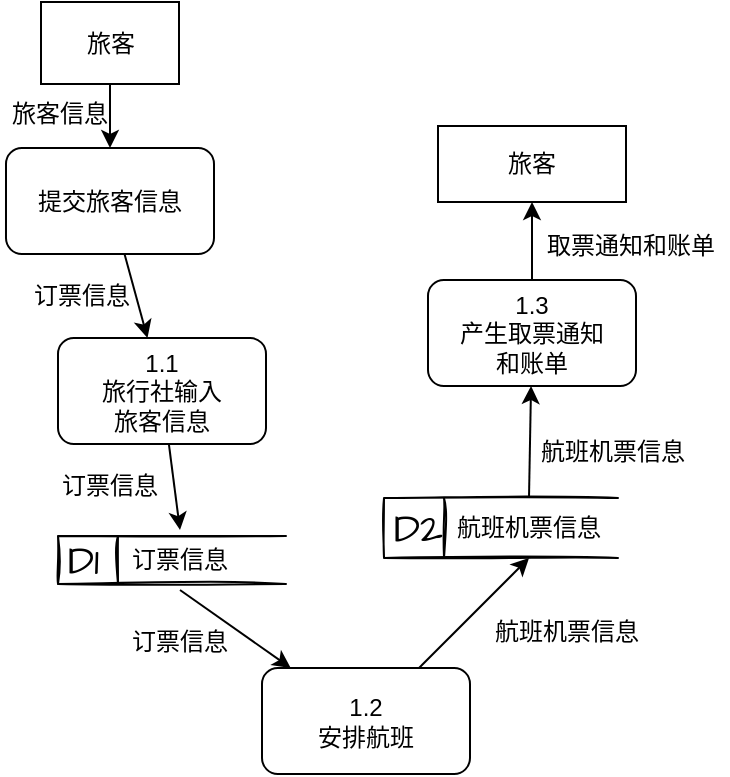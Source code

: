<mxfile version="15.5.9" type="github">
  <diagram id="wdrptpTexhbbz7bgi9wr" name="Page-1">
    <mxGraphModel dx="695" dy="544" grid="0" gridSize="10" guides="1" tooltips="1" connect="1" arrows="1" fold="1" page="1" pageScale="1" pageWidth="827" pageHeight="1169" math="0" shadow="0">
      <root>
        <mxCell id="0" />
        <mxCell id="1" parent="0" />
        <mxCell id="lGTRv1oV0zcjMJQc9zW4-22" value="" style="edgeStyle=none;rounded=0;orthogonalLoop=1;jettySize=auto;html=1;" parent="1" source="lGTRv1oV0zcjMJQc9zW4-1" target="lGTRv1oV0zcjMJQc9zW4-3" edge="1">
          <mxGeometry relative="1" as="geometry" />
        </mxCell>
        <mxCell id="lGTRv1oV0zcjMJQc9zW4-1" value="旅客" style="rounded=0;whiteSpace=wrap;html=1;" parent="1" vertex="1">
          <mxGeometry x="214.5" y="22" width="69" height="41" as="geometry" />
        </mxCell>
        <mxCell id="lGTRv1oV0zcjMJQc9zW4-23" value="" style="edgeStyle=none;rounded=0;orthogonalLoop=1;jettySize=auto;html=1;" parent="1" source="lGTRv1oV0zcjMJQc9zW4-3" target="lGTRv1oV0zcjMJQc9zW4-4" edge="1">
          <mxGeometry relative="1" as="geometry" />
        </mxCell>
        <mxCell id="lGTRv1oV0zcjMJQc9zW4-3" value="提交旅客信息" style="rounded=1;whiteSpace=wrap;html=1;" parent="1" vertex="1">
          <mxGeometry x="197" y="95" width="104" height="53" as="geometry" />
        </mxCell>
        <mxCell id="lGTRv1oV0zcjMJQc9zW4-15" value="" style="edgeStyle=none;rounded=0;orthogonalLoop=1;jettySize=auto;html=1;entryX=0.5;entryY=0;entryDx=0;entryDy=0;" parent="1" source="lGTRv1oV0zcjMJQc9zW4-4" target="rODbVlpMU-h6_B07cqhU-3" edge="1">
          <mxGeometry relative="1" as="geometry">
            <mxPoint x="284.865" y="281" as="targetPoint" />
          </mxGeometry>
        </mxCell>
        <mxCell id="lGTRv1oV0zcjMJQc9zW4-4" value="1.1&lt;br&gt;旅行社输入&lt;br&gt;&lt;span style=&quot;color: rgba(0 , 0 , 0 , 0) ; font-family: monospace ; font-size: 0px&quot;&gt;%3CmxGraphModel%3E%3Croot%3E%3CmxCell%20id%3D%220%22%2F%3E%3CmxCell%20id%3D%221%22%20parent%3D%220%22%2F%3E%3CmxCell%20id%3D%222%22%20value%3D%22%E6%8F%90%E4%BA%A4%E6%97%85%E5%AE%A2%E4%BF%A1%E6%81%AF%22%20style%3D%22rounded%3D1%3BwhiteSpace%3Dwrap%3Bhtml%3D1%3B%22%20vertex%3D%221%22%20parent%3D%221%22%3E%3CmxGeometry%20x%3D%22217%22%20y%3D%2271%22%20width%3D%22104%22%20height%3D%2253%22%20as%3D%22geometry%22%2F%3E%3C%2FmxCell%3E%3C%2Froot%3E%3C%2FmxGraphModel%3E&lt;/span&gt;旅客信息" style="rounded=1;whiteSpace=wrap;html=1;" parent="1" vertex="1">
          <mxGeometry x="223" y="190" width="104" height="53" as="geometry" />
        </mxCell>
        <mxCell id="lGTRv1oV0zcjMJQc9zW4-17" value="" style="edgeStyle=none;rounded=0;orthogonalLoop=1;jettySize=auto;html=1;entryX=0.5;entryY=1;entryDx=0;entryDy=0;" parent="1" source="lGTRv1oV0zcjMJQc9zW4-5" target="rODbVlpMU-h6_B07cqhU-7" edge="1">
          <mxGeometry relative="1" as="geometry">
            <mxPoint x="435.026" y="308" as="targetPoint" />
          </mxGeometry>
        </mxCell>
        <mxCell id="lGTRv1oV0zcjMJQc9zW4-5" value="1.2&lt;br&gt;安排航班" style="rounded=1;whiteSpace=wrap;html=1;" parent="1" vertex="1">
          <mxGeometry x="325" y="355" width="104" height="53" as="geometry" />
        </mxCell>
        <mxCell id="lGTRv1oV0zcjMJQc9zW4-16" value="" style="edgeStyle=none;rounded=0;orthogonalLoop=1;jettySize=auto;html=1;exitX=0.5;exitY=1;exitDx=0;exitDy=0;" parent="1" source="rODbVlpMU-h6_B07cqhU-3" target="lGTRv1oV0zcjMJQc9zW4-5" edge="1">
          <mxGeometry relative="1" as="geometry">
            <mxPoint x="310.806" y="322" as="sourcePoint" />
          </mxGeometry>
        </mxCell>
        <mxCell id="lGTRv1oV0zcjMJQc9zW4-18" value="" style="edgeStyle=none;rounded=0;orthogonalLoop=1;jettySize=auto;html=1;exitX=0.5;exitY=0;exitDx=0;exitDy=0;" parent="1" source="rODbVlpMU-h6_B07cqhU-7" target="lGTRv1oV0zcjMJQc9zW4-10" edge="1">
          <mxGeometry relative="1" as="geometry">
            <mxPoint x="453.737" y="265" as="sourcePoint" />
          </mxGeometry>
        </mxCell>
        <mxCell id="lGTRv1oV0zcjMJQc9zW4-12" value="" style="edgeStyle=orthogonalEdgeStyle;rounded=0;orthogonalLoop=1;jettySize=auto;html=1;" parent="1" source="lGTRv1oV0zcjMJQc9zW4-10" target="lGTRv1oV0zcjMJQc9zW4-11" edge="1">
          <mxGeometry relative="1" as="geometry" />
        </mxCell>
        <mxCell id="lGTRv1oV0zcjMJQc9zW4-10" value="1.3&lt;br&gt;产生取票通知&lt;br&gt;和账单" style="rounded=1;whiteSpace=wrap;html=1;" parent="1" vertex="1">
          <mxGeometry x="408" y="161" width="104" height="53" as="geometry" />
        </mxCell>
        <mxCell id="lGTRv1oV0zcjMJQc9zW4-11" value="旅客" style="rounded=0;whiteSpace=wrap;html=1;" parent="1" vertex="1">
          <mxGeometry x="413" y="84" width="94" height="38" as="geometry" />
        </mxCell>
        <mxCell id="lGTRv1oV0zcjMJQc9zW4-24" value="旅客信息" style="text;html=1;strokeColor=none;fillColor=none;align=center;verticalAlign=middle;whiteSpace=wrap;rounded=0;" parent="1" vertex="1">
          <mxGeometry x="194" y="63" width="60" height="30" as="geometry" />
        </mxCell>
        <mxCell id="lGTRv1oV0zcjMJQc9zW4-25" value="订票信息" style="text;html=1;strokeColor=none;fillColor=none;align=center;verticalAlign=middle;whiteSpace=wrap;rounded=0;" parent="1" vertex="1">
          <mxGeometry x="205" y="154" width="60" height="30" as="geometry" />
        </mxCell>
        <mxCell id="lGTRv1oV0zcjMJQc9zW4-26" value="订票信息" style="text;html=1;strokeColor=none;fillColor=none;align=center;verticalAlign=middle;whiteSpace=wrap;rounded=0;" parent="1" vertex="1">
          <mxGeometry x="219" y="249" width="60" height="30" as="geometry" />
        </mxCell>
        <mxCell id="lGTRv1oV0zcjMJQc9zW4-27" value="订票信息" style="text;html=1;strokeColor=none;fillColor=none;align=center;verticalAlign=middle;whiteSpace=wrap;rounded=0;" parent="1" vertex="1">
          <mxGeometry x="254" y="327" width="60" height="30" as="geometry" />
        </mxCell>
        <mxCell id="lGTRv1oV0zcjMJQc9zW4-28" value="航班机票信息" style="text;html=1;strokeColor=none;fillColor=none;align=center;verticalAlign=middle;whiteSpace=wrap;rounded=0;" parent="1" vertex="1">
          <mxGeometry x="433" y="322" width="89" height="30" as="geometry" />
        </mxCell>
        <mxCell id="lGTRv1oV0zcjMJQc9zW4-29" value="航班机票信息" style="text;html=1;strokeColor=none;fillColor=none;align=center;verticalAlign=middle;whiteSpace=wrap;rounded=0;" parent="1" vertex="1">
          <mxGeometry x="456" y="232" width="89" height="30" as="geometry" />
        </mxCell>
        <mxCell id="lGTRv1oV0zcjMJQc9zW4-30" value="取票通知和账单" style="text;html=1;strokeColor=none;fillColor=none;align=center;verticalAlign=middle;whiteSpace=wrap;rounded=0;" parent="1" vertex="1">
          <mxGeometry x="461" y="129" width="97" height="30" as="geometry" />
        </mxCell>
        <mxCell id="rODbVlpMU-h6_B07cqhU-1" value="D1" style="html=1;dashed=0;whitespace=wrap;shape=mxgraph.dfd.dataStoreID;align=left;spacingLeft=3;points=[[0,0],[0.5,0],[1,0],[0,0.5],[1,0.5],[0,1],[0.5,1],[1,1]];sketch=1;hachureGap=4;pointerEvents=0;fontFamily=Architects Daughter;fontSource=https%3A%2F%2Ffonts.googleapis.com%2Fcss%3Ffamily%3DArchitects%2BDaughter;fontSize=20;" vertex="1" parent="1">
          <mxGeometry x="223" y="289" width="114" height="24" as="geometry" />
        </mxCell>
        <mxCell id="rODbVlpMU-h6_B07cqhU-3" value="订票信息" style="text;html=1;strokeColor=none;fillColor=none;align=center;verticalAlign=middle;whiteSpace=wrap;rounded=0;" vertex="1" parent="1">
          <mxGeometry x="254" y="286" width="60" height="30" as="geometry" />
        </mxCell>
        <mxCell id="rODbVlpMU-h6_B07cqhU-5" value="D2" style="html=1;dashed=0;whitespace=wrap;shape=mxgraph.dfd.dataStoreID;align=left;spacingLeft=3;points=[[0,0],[0.5,0],[1,0],[0,0.5],[1,0.5],[0,1],[0.5,1],[1,1]];sketch=1;hachureGap=4;pointerEvents=0;fontFamily=Architects Daughter;fontSource=https%3A%2F%2Ffonts.googleapis.com%2Fcss%3Ffamily%3DArchitects%2BDaughter;fontSize=20;" vertex="1" parent="1">
          <mxGeometry x="386" y="270" width="117" height="30" as="geometry" />
        </mxCell>
        <mxCell id="rODbVlpMU-h6_B07cqhU-7" value="航班机票信息" style="text;html=1;strokeColor=none;fillColor=none;align=center;verticalAlign=middle;whiteSpace=wrap;rounded=0;" vertex="1" parent="1">
          <mxGeometry x="414" y="270" width="89" height="30" as="geometry" />
        </mxCell>
      </root>
    </mxGraphModel>
  </diagram>
</mxfile>
